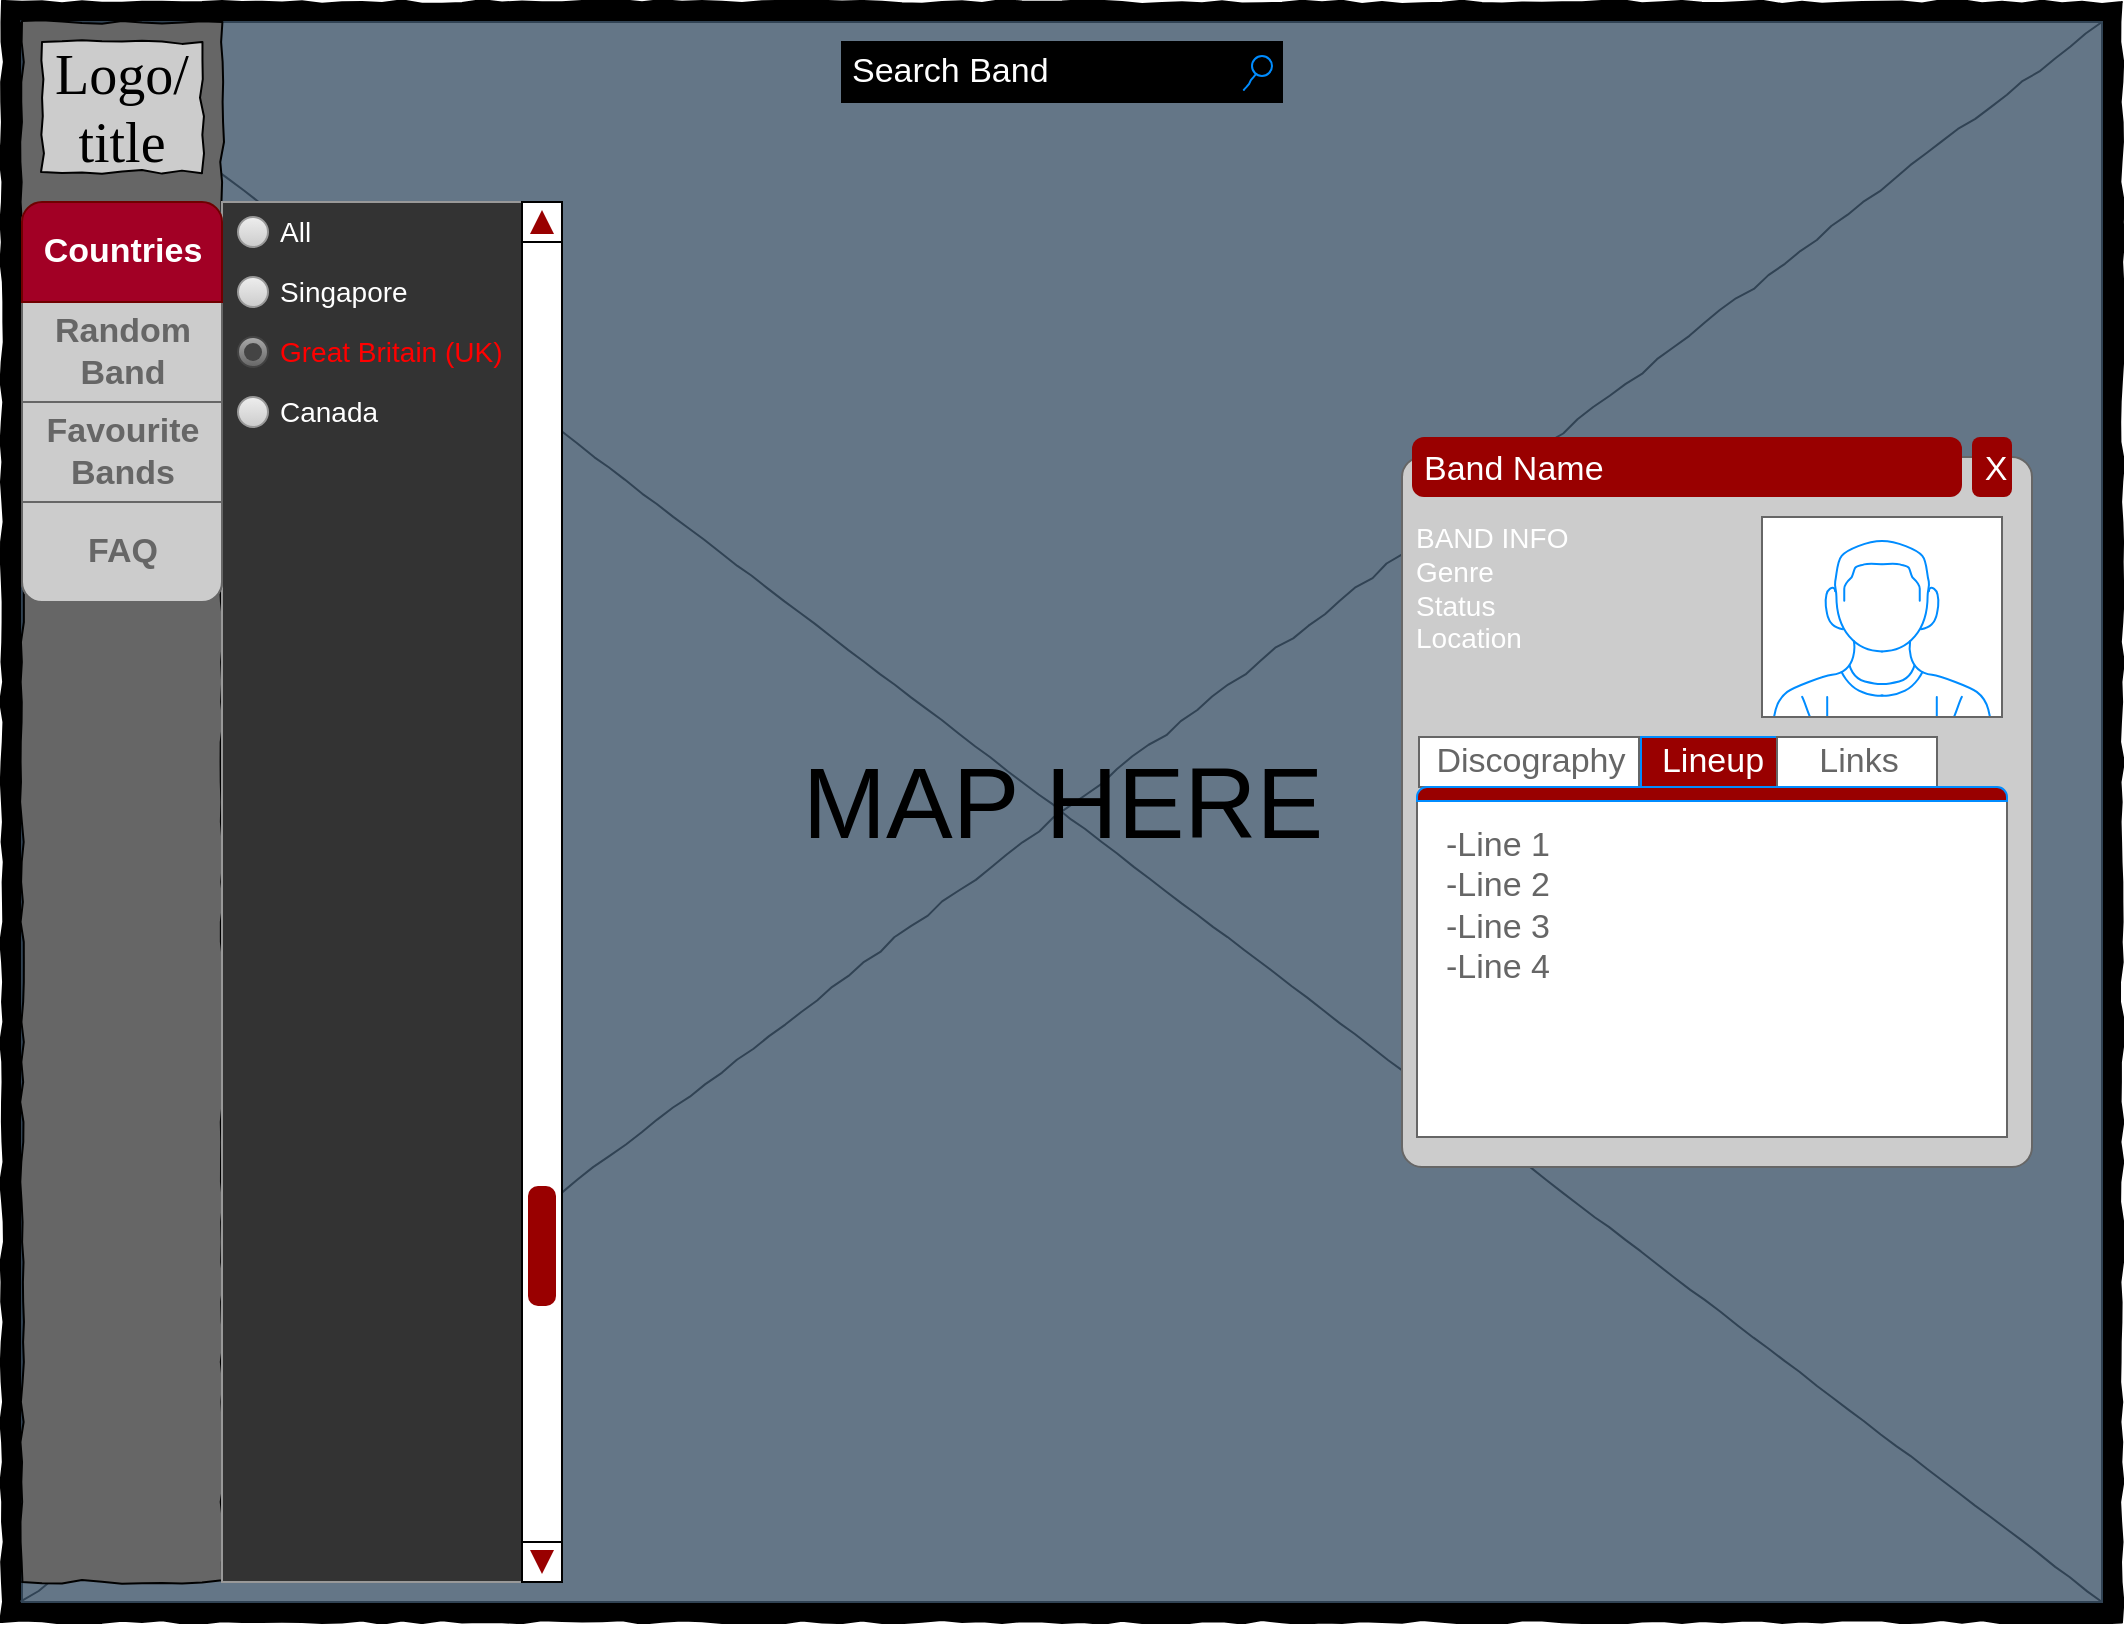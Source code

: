 <mxfile version="13.9.9" type="device"><diagram name="Page-1" id="03018318-947c-dd8e-b7a3-06fadd420f32"><mxGraphModel dx="1691" dy="967" grid="1" gridSize="10" guides="1" tooltips="1" connect="1" arrows="1" fold="1" page="1" pageScale="1" pageWidth="1100" pageHeight="850" background="#ffffff" math="0" shadow="0"><root><mxCell id="0"/><mxCell id="1" parent="0"/><mxCell id="677b7b8949515195-1" value="" style="whiteSpace=wrap;html=1;rounded=0;shadow=0;labelBackgroundColor=none;strokeColor=#000000;strokeWidth=1;fontFamily=Verdana;fontSize=12;fontColor=#000000;align=center;comic=1;fillColor=#000000;" parent="1" vertex="1"><mxGeometry x="20" y="20" width="1060" height="810" as="geometry"/></mxCell><mxCell id="677b7b8949515195-16" value="" style="verticalLabelPosition=bottom;shadow=0;dashed=0;align=center;html=1;verticalAlign=top;strokeWidth=1;shape=mxgraph.mockup.graphics.simpleIcon;strokeColor=#314354;rounded=0;labelBackgroundColor=none;fontFamily=Verdana;fontSize=14;fontColor=#ffffff;comic=1;fillColor=#647687;" parent="1" vertex="1"><mxGeometry x="30" y="30" width="1040" height="790" as="geometry"/></mxCell><mxCell id="677b7b8949515195-8" value="" style="whiteSpace=wrap;html=1;rounded=0;shadow=0;labelBackgroundColor=none;strokeWidth=1;fontFamily=Verdana;fontSize=12;align=center;comic=1;fillColor=#666666;" parent="1" vertex="1"><mxGeometry x="30" y="30" width="100" height="780" as="geometry"/></mxCell><mxCell id="677b7b8949515195-2" value="Logo/&lt;br&gt;title" style="whiteSpace=wrap;html=1;rounded=0;shadow=0;labelBackgroundColor=none;strokeWidth=1;fontFamily=Verdana;fontSize=28;align=center;comic=1;fillColor=#CCCCCC;" parent="1" vertex="1"><mxGeometry x="40" y="40" width="80" height="65" as="geometry"/></mxCell><mxCell id="677b7b8949515195-3" value="Search Band" style="strokeWidth=1;shadow=0;dashed=0;align=center;html=1;shape=mxgraph.mockup.forms.searchBox;mainText=;strokeColor2=#008cff;fontSize=17;align=left;spacingLeft=3;rounded=0;labelBackgroundColor=none;comic=1;fillColor=#000000;fontColor=#FFFFFF;" parent="1" vertex="1"><mxGeometry x="440" y="40" width="220" height="30" as="geometry"/></mxCell><mxCell id="BSL9sk08iF8PCYItti0w-16" value="MAP HERE" style="text;html=1;align=center;verticalAlign=middle;resizable=0;points=[];autosize=1;fontSize=50;" vertex="1" parent="1"><mxGeometry x="410" y="385" width="280" height="70" as="geometry"/></mxCell><mxCell id="BSL9sk08iF8PCYItti0w-29" value="" style="strokeWidth=1;shadow=0;dashed=0;align=center;html=1;shape=mxgraph.mockup.forms.rrect;rSize=0;strokeColor=#999999;recursiveResize=0;fontSize=14;fillColor=#333333;" vertex="1" parent="1"><mxGeometry x="130" y="120" width="150" height="690" as="geometry"/></mxCell><mxCell id="BSL9sk08iF8PCYItti0w-30" value="All" style="shape=ellipse;rSize=0;fillColor=#eeeeee;strokeColor=#999999;gradientColor=#cccccc;html=1;align=left;spacingLeft=4;fontSize=14;labelPosition=right;fontColor=#FFFFFF;" vertex="1" parent="BSL9sk08iF8PCYItti0w-29"><mxGeometry x="8" y="7.5" width="15" height="15" as="geometry"/></mxCell><mxCell id="BSL9sk08iF8PCYItti0w-31" value="&lt;font style=&quot;font-size: 14px&quot;&gt;Singapore&lt;/font&gt;" style="shape=ellipse;rSize=0;fillColor=#eeeeee;strokeColor=#999999;gradientColor=#cccccc;html=1;align=left;spacingLeft=4;fontSize=17;labelPosition=right;fontColor=#FFFFFF;" vertex="1" parent="BSL9sk08iF8PCYItti0w-29"><mxGeometry x="8" y="37.5" width="15" height="15" as="geometry"/></mxCell><mxCell id="BSL9sk08iF8PCYItti0w-32" value="&lt;font style=&quot;font-size: 14px&quot;&gt;Great Britain (UK)&lt;/font&gt;" style="shape=ellipse;rSize=0;fillColor=#aaaaaa;strokeColor=#444444;gradientColor=#666666;html=1;align=left;spacingLeft=4;fontSize=17;labelPosition=right;fontColor=#FF0000;" vertex="1" parent="BSL9sk08iF8PCYItti0w-29"><mxGeometry x="8" y="67.5" width="15" height="15" as="geometry"/></mxCell><mxCell id="BSL9sk08iF8PCYItti0w-33" value="" style="shape=ellipse;fillColor=#444444;strokeColor=none;html=1;" vertex="1" parent="BSL9sk08iF8PCYItti0w-32"><mxGeometry x="3" y="3" width="9" height="9" as="geometry"/></mxCell><mxCell id="BSL9sk08iF8PCYItti0w-34" value="&lt;font style=&quot;font-size: 14px&quot;&gt;Canada&lt;/font&gt;" style="shape=ellipse;rSize=0;fillColor=#eeeeee;strokeColor=#999999;gradientColor=#cccccc;html=1;align=left;spacingLeft=4;fontSize=17;labelPosition=right;fontColor=#FFFFFF;" vertex="1" parent="BSL9sk08iF8PCYItti0w-29"><mxGeometry x="8" y="97.5" width="15" height="15" as="geometry"/></mxCell><mxCell id="BSL9sk08iF8PCYItti0w-20" value="" style="verticalLabelPosition=bottom;shadow=0;dashed=0;align=center;html=1;verticalAlign=top;strokeWidth=1;shape=mxgraph.mockup.navigation.scrollBar;barPos=20;fillColor2=#990000;strokeColor2=none;direction=north;fontSize=50;" vertex="1" parent="1"><mxGeometry x="280" y="120" width="10" height="690" as="geometry"/></mxCell><mxCell id="BSL9sk08iF8PCYItti0w-39" value="" style="strokeWidth=1;shadow=0;dashed=0;align=center;html=1;shape=mxgraph.mockup.rrect;rSize=10;strokeColor=#666666;fontSize=14;fillColor=#CCCCCC;" vertex="1" parent="1"><mxGeometry x="30" y="120" width="100" height="200" as="geometry"/></mxCell><mxCell id="BSL9sk08iF8PCYItti0w-40" value="Random&lt;br&gt;Band" style="strokeColor=inherit;fillColor=inherit;gradientColor=inherit;strokeWidth=1;shadow=0;dashed=0;align=center;html=1;shape=mxgraph.mockup.rrect;rSize=0;fontSize=17;fontColor=#666666;fontStyle=1;resizeWidth=1;" vertex="1" parent="BSL9sk08iF8PCYItti0w-39"><mxGeometry width="100" height="50" relative="1" as="geometry"><mxPoint y="50" as="offset"/></mxGeometry></mxCell><mxCell id="BSL9sk08iF8PCYItti0w-41" value="Favourite&lt;br&gt;Bands" style="strokeColor=inherit;fillColor=inherit;gradientColor=inherit;strokeWidth=1;shadow=0;dashed=0;align=center;html=1;shape=mxgraph.mockup.rrect;rSize=0;fontSize=17;fontColor=#666666;fontStyle=1;resizeWidth=1;" vertex="1" parent="BSL9sk08iF8PCYItti0w-39"><mxGeometry width="100" height="50" relative="1" as="geometry"><mxPoint y="100" as="offset"/></mxGeometry></mxCell><mxCell id="BSL9sk08iF8PCYItti0w-42" value="FAQ" style="strokeColor=inherit;fillColor=inherit;gradientColor=inherit;strokeWidth=1;shadow=0;dashed=0;align=center;html=1;shape=mxgraph.mockup.bottomButton;rSize=10;fontSize=17;fontColor=#666666;fontStyle=1;resizeWidth=1;" vertex="1" parent="BSL9sk08iF8PCYItti0w-39"><mxGeometry y="1" width="100" height="50" relative="1" as="geometry"><mxPoint y="-50" as="offset"/></mxGeometry></mxCell><mxCell id="BSL9sk08iF8PCYItti0w-43" value="Countries" style="strokeWidth=1;shadow=0;dashed=0;align=center;html=1;shape=mxgraph.mockup.topButton;rSize=10;fontSize=17;fontColor=#ffffff;fontStyle=1;fillColor=#a20025;strokeColor=#6F0000;resizeWidth=1;" vertex="1" parent="BSL9sk08iF8PCYItti0w-39"><mxGeometry width="100" height="50" relative="1" as="geometry"/></mxCell><mxCell id="BSL9sk08iF8PCYItti0w-46" value="" style="shape=mxgraph.mockup.containers.marginRect;rectMarginTop=10;strokeColor=#666666;strokeWidth=1;dashed=0;rounded=1;arcSize=5;recursiveResize=0;fillColor=#CCCCCC;fontSize=14;fontColor=#FFFFFF;align=left;" vertex="1" parent="1"><mxGeometry x="720" y="237.5" width="315" height="365" as="geometry"/></mxCell><mxCell id="BSL9sk08iF8PCYItti0w-47" value="Band Name" style="shape=rect;strokeColor=none;strokeWidth=1;dashed=0;rounded=1;arcSize=20;fontColor=#ffffff;fontSize=17;spacing=2;spacingTop=-2;align=left;autosize=1;spacingLeft=4;resizeWidth=0;resizeHeight=0;perimeter=none;fillColor=#990000;" vertex="1" parent="BSL9sk08iF8PCYItti0w-46"><mxGeometry x="5" width="275" height="30" as="geometry"/></mxCell><mxCell id="BSL9sk08iF8PCYItti0w-48" value="X" style="shape=rect;strokeColor=none;strokeWidth=1;dashed=0;rounded=1;arcSize=20;fontColor=#ffffff;fontSize=17;spacing=2;spacingTop=-2;align=center;autosize=1;spacingLeft=4;resizeWidth=0;resizeHeight=0;perimeter=none;fillColor=#990000;" vertex="1" parent="BSL9sk08iF8PCYItti0w-46"><mxGeometry x="285" width="20" height="30" as="geometry"/></mxCell><mxCell id="BSL9sk08iF8PCYItti0w-49" value="" style="verticalLabelPosition=bottom;shadow=0;dashed=0;align=center;html=1;verticalAlign=top;strokeWidth=1;shape=mxgraph.mockup.containers.userMale;strokeColor=#666666;strokeColor2=#008cff;fontSize=14;fontColor=#FFFFFF;fillColor=#FFFFFF;" vertex="1" parent="BSL9sk08iF8PCYItti0w-46"><mxGeometry x="180" y="40" width="120" height="100" as="geometry"/></mxCell><mxCell id="BSL9sk08iF8PCYItti0w-50" value="" style="strokeWidth=1;shadow=0;dashed=0;align=center;html=1;shape=mxgraph.mockup.containers.marginRect2;rectMarginTop=32;strokeColor=#666666;gradientColor=none;fontSize=14;fontColor=#FFFFFF;" vertex="1" parent="BSL9sk08iF8PCYItti0w-46"><mxGeometry x="7.5" y="150" width="295" height="200" as="geometry"/></mxCell><mxCell id="BSL9sk08iF8PCYItti0w-51" value="Discography" style="strokeColor=inherit;fillColor=inherit;gradientColor=inherit;strokeWidth=1;shadow=0;dashed=0;align=center;html=1;shape=mxgraph.mockup.containers.rrect;rSize=0;fontSize=17;fontColor=#666666;gradientColor=none;" vertex="1" parent="BSL9sk08iF8PCYItti0w-50"><mxGeometry width="110" height="25" relative="1" as="geometry"><mxPoint x="1" as="offset"/></mxGeometry></mxCell><mxCell id="BSL9sk08iF8PCYItti0w-52" value="Lineup" style="strokeWidth=1;shadow=0;dashed=0;align=center;html=1;shape=mxgraph.mockup.containers.rrect;rSize=0;fontSize=17;fontColor=#ffffff;strokeColor=#008cff;fillColor=#990000;" vertex="1" parent="BSL9sk08iF8PCYItti0w-50"><mxGeometry width="70" height="25" relative="1" as="geometry"><mxPoint x="112" as="offset"/></mxGeometry></mxCell><mxCell id="BSL9sk08iF8PCYItti0w-53" value="Links" style="strokeColor=inherit;fillColor=inherit;gradientColor=inherit;strokeWidth=1;shadow=0;dashed=0;align=center;html=1;shape=mxgraph.mockup.containers.rrect;rSize=0;fontSize=17;fontColor=#666666;gradientColor=none;" vertex="1" parent="BSL9sk08iF8PCYItti0w-50"><mxGeometry width="80" height="25" relative="1" as="geometry"><mxPoint x="180" as="offset"/></mxGeometry></mxCell><mxCell id="BSL9sk08iF8PCYItti0w-54" value="" style="strokeWidth=1;shadow=0;dashed=0;align=center;html=1;shape=mxgraph.mockup.containers.topButton;rSize=5;strokeColor=#008cff;gradientColor=none;resizeWidth=1;movable=0;deletable=1;fillColor=#990000;" vertex="1" parent="BSL9sk08iF8PCYItti0w-50"><mxGeometry width="295" height="7" relative="1" as="geometry"><mxPoint y="25" as="offset"/></mxGeometry></mxCell><mxCell id="BSL9sk08iF8PCYItti0w-58" value="-Line 1&#10;-Line 2&#10;-Line 3&#10;-Line 4" style="strokeWidth=1;shadow=0;dashed=0;align=center;html=1;shape=mxgraph.mockup.text.bulletedList;textColor=#666666;mainText=,,,,;textSize=17;bulletStyle=none;strokeColor=none;fillColor=none;align=left;verticalAlign=top;fontSize=17;fontColor=#666666;" vertex="1" parent="BSL9sk08iF8PCYItti0w-50"><mxGeometry x="12.5" y="37.5" width="150" height="135" as="geometry"/></mxCell><mxCell id="BSL9sk08iF8PCYItti0w-56" value="BAND INFO&lt;br&gt;Genre&lt;br&gt;Status&lt;br&gt;Location" style="text;html=1;align=left;verticalAlign=middle;resizable=0;points=[];autosize=1;fontSize=14;fontColor=#FFFFFF;" vertex="1" parent="BSL9sk08iF8PCYItti0w-46"><mxGeometry x="5" y="40" width="90" height="70" as="geometry"/></mxCell></root></mxGraphModel></diagram></mxfile>